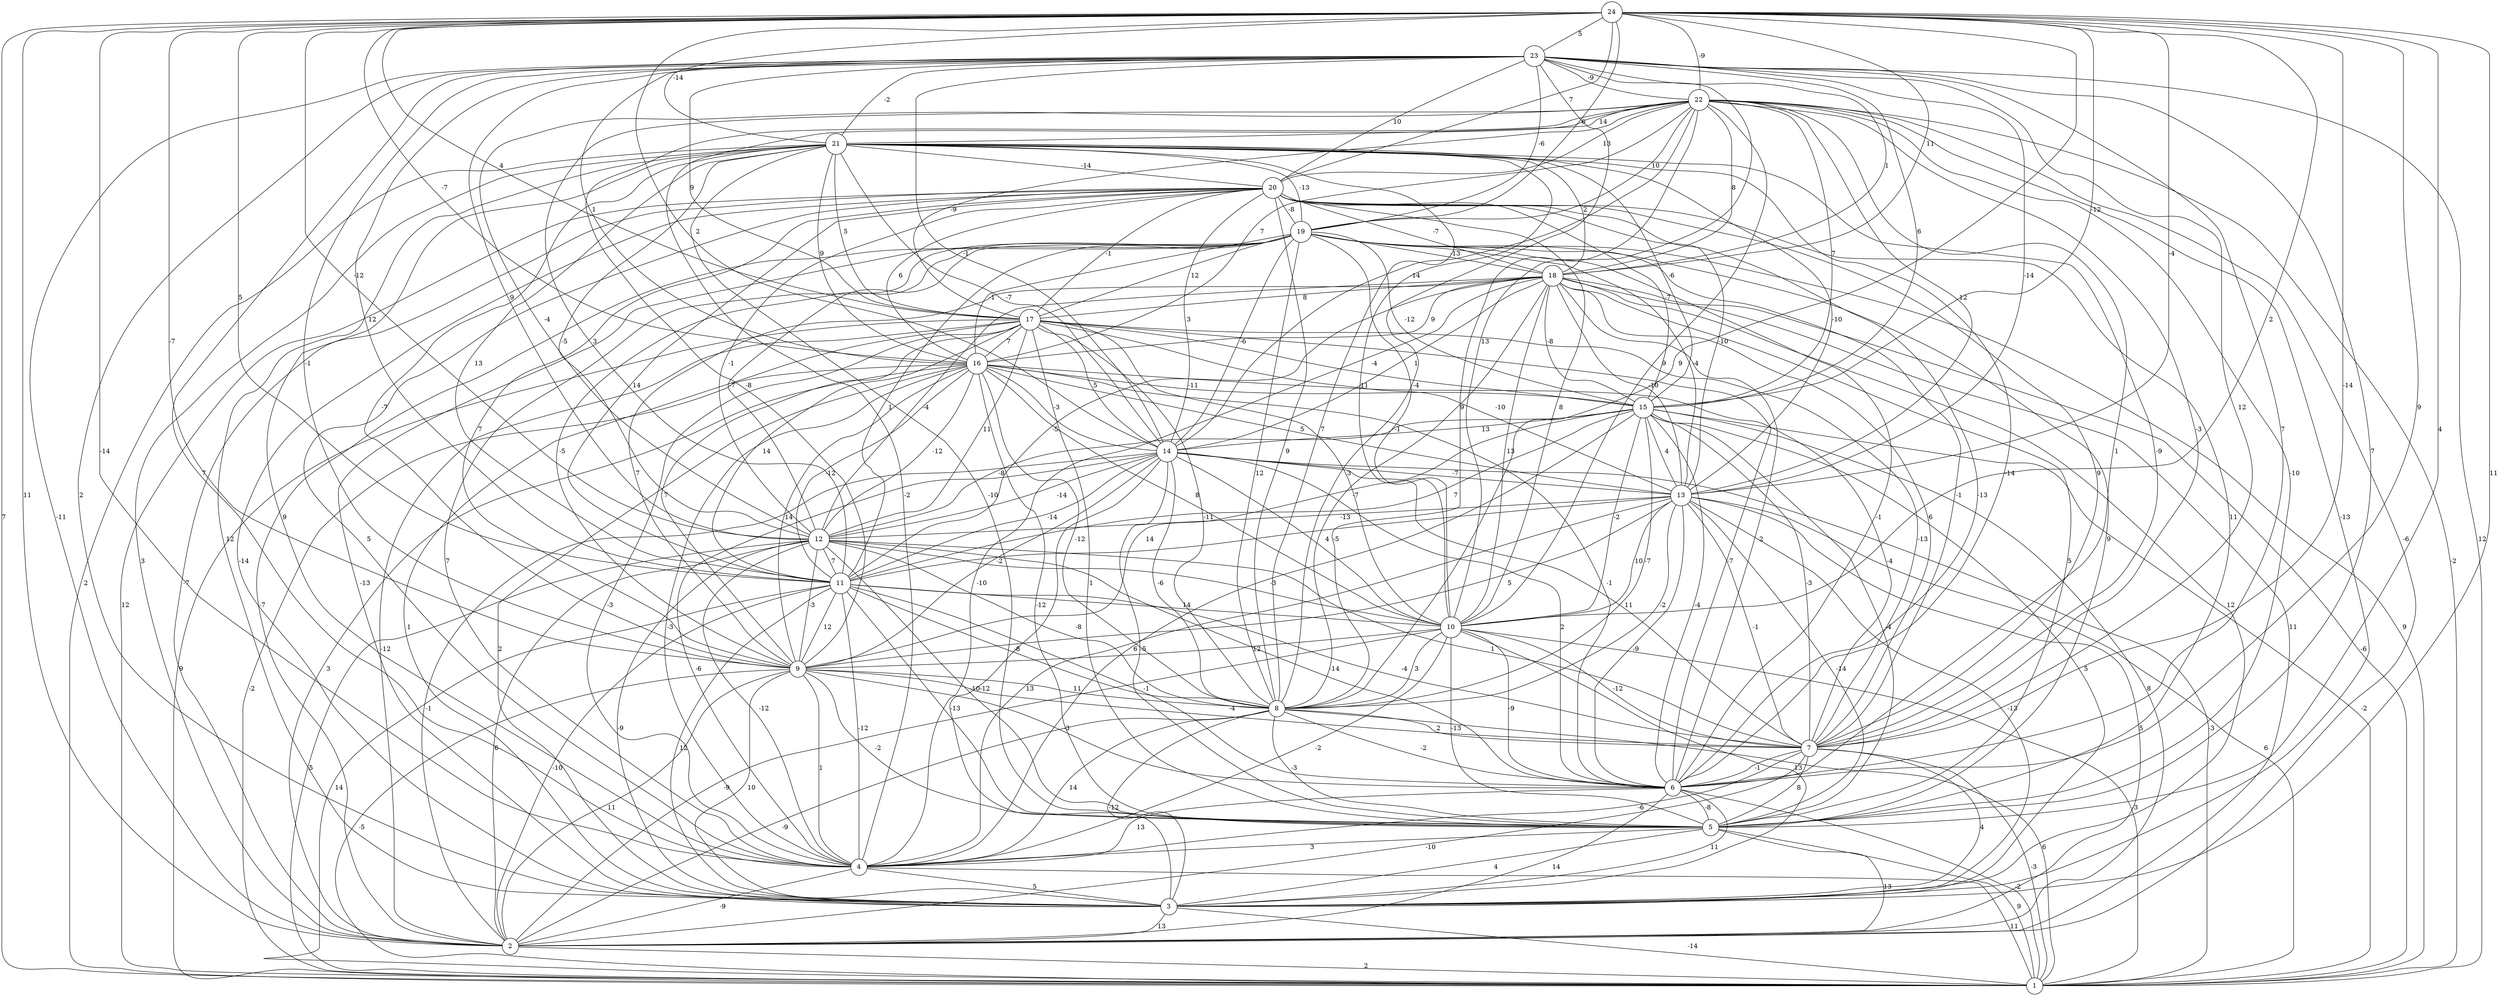graph { 
	 fontname="Helvetica,Arial,sans-serif" 
	 node [shape = circle]; 
	 24 -- 1 [label = "7"];
	 24 -- 2 [label = "11"];
	 24 -- 3 [label = "11"];
	 24 -- 4 [label = "-14"];
	 24 -- 5 [label = "4"];
	 24 -- 6 [label = "9"];
	 24 -- 7 [label = "-14"];
	 24 -- 8 [label = "9"];
	 24 -- 9 [label = "-7"];
	 24 -- 10 [label = "2"];
	 24 -- 11 [label = "5"];
	 24 -- 12 [label = "-12"];
	 24 -- 13 [label = "-4"];
	 24 -- 14 [label = "2"];
	 24 -- 15 [label = "-12"];
	 24 -- 16 [label = "-7"];
	 24 -- 17 [label = "4"];
	 24 -- 18 [label = "11"];
	 24 -- 19 [label = "6"];
	 24 -- 20 [label = "7"];
	 24 -- 21 [label = "-14"];
	 24 -- 22 [label = "-9"];
	 24 -- 23 [label = "5"];
	 23 -- 1 [label = "12"];
	 23 -- 2 [label = "-11"];
	 23 -- 3 [label = "2"];
	 23 -- 4 [label = "7"];
	 23 -- 5 [label = "7"];
	 23 -- 6 [label = "7"];
	 23 -- 7 [label = "12"];
	 23 -- 8 [label = "-4"];
	 23 -- 9 [label = "-1"];
	 23 -- 10 [label = "13"];
	 23 -- 11 [label = "12"];
	 23 -- 12 [label = "9"];
	 23 -- 13 [label = "-14"];
	 23 -- 14 [label = "-1"];
	 23 -- 15 [label = "6"];
	 23 -- 16 [label = "1"];
	 23 -- 17 [label = "9"];
	 23 -- 18 [label = "1"];
	 23 -- 19 [label = "-6"];
	 23 -- 20 [label = "10"];
	 23 -- 21 [label = "-2"];
	 23 -- 22 [label = "-9"];
	 22 -- 1 [label = "-2"];
	 22 -- 2 [label = "-6"];
	 22 -- 3 [label = "-13"];
	 22 -- 4 [label = "-2"];
	 22 -- 5 [label = "-10"];
	 22 -- 6 [label = "1"];
	 22 -- 7 [label = "-3"];
	 22 -- 8 [label = "9"];
	 22 -- 9 [label = "-8"];
	 22 -- 10 [label = "9"];
	 22 -- 11 [label = "3"];
	 22 -- 12 [label = "-4"];
	 22 -- 13 [label = "12"];
	 22 -- 14 [label = "-14"];
	 22 -- 15 [label = "7"];
	 22 -- 16 [label = "7"];
	 22 -- 17 [label = "-9"];
	 22 -- 18 [label = "8"];
	 22 -- 19 [label = "10"];
	 22 -- 20 [label = "13"];
	 22 -- 21 [label = "14"];
	 21 -- 1 [label = "2"];
	 21 -- 2 [label = "3"];
	 21 -- 3 [label = "12"];
	 21 -- 4 [label = "9"];
	 21 -- 5 [label = "-10"];
	 21 -- 6 [label = "-14"];
	 21 -- 7 [label = "-9"];
	 21 -- 8 [label = "7"];
	 21 -- 9 [label = "-7"];
	 21 -- 10 [label = "11"];
	 21 -- 11 [label = "13"];
	 21 -- 12 [label = "-5"];
	 21 -- 13 [label = "-10"];
	 21 -- 14 [label = "-7"];
	 21 -- 15 [label = "-6"];
	 21 -- 16 [label = "9"];
	 21 -- 17 [label = "5"];
	 21 -- 18 [label = "2"];
	 21 -- 19 [label = "-13"];
	 21 -- 20 [label = "-14"];
	 20 -- 1 [label = "12"];
	 20 -- 2 [label = "-7"];
	 20 -- 3 [label = "-14"];
	 20 -- 4 [label = "5"];
	 20 -- 5 [label = "11"];
	 20 -- 6 [label = "-13"];
	 20 -- 7 [label = "9"];
	 20 -- 8 [label = "9"];
	 20 -- 9 [label = "7"];
	 20 -- 10 [label = "8"];
	 20 -- 11 [label = "14"];
	 20 -- 12 [label = "-1"];
	 20 -- 13 [label = "-10"];
	 20 -- 14 [label = "3"];
	 20 -- 15 [label = "-7"];
	 20 -- 16 [label = "6"];
	 20 -- 17 [label = "-1"];
	 20 -- 18 [label = "-7"];
	 20 -- 19 [label = "-8"];
	 19 -- 1 [label = "9"];
	 19 -- 2 [label = "-7"];
	 19 -- 3 [label = "-13"];
	 19 -- 4 [label = "7"];
	 19 -- 5 [label = "9"];
	 19 -- 6 [label = "-1"];
	 19 -- 7 [label = "-1"];
	 19 -- 8 [label = "12"];
	 19 -- 9 [label = "-5"];
	 19 -- 10 [label = "-1"];
	 19 -- 11 [label = "1"];
	 19 -- 12 [label = "-7"];
	 19 -- 13 [label = "-4"];
	 19 -- 14 [label = "-6"];
	 19 -- 15 [label = "-12"];
	 19 -- 16 [label = "-1"];
	 19 -- 17 [label = "12"];
	 19 -- 18 [label = "-13"];
	 18 -- 1 [label = "-6"];
	 18 -- 2 [label = "11"];
	 18 -- 3 [label = "12"];
	 18 -- 4 [label = "-10"];
	 18 -- 5 [label = "5"];
	 18 -- 6 [label = "-2"];
	 18 -- 7 [label = "6"];
	 18 -- 8 [label = "-7"];
	 18 -- 9 [label = "7"];
	 18 -- 10 [label = "13"];
	 18 -- 11 [label = "-5"];
	 18 -- 12 [label = "-4"];
	 18 -- 13 [label = "-10"];
	 18 -- 14 [label = "1"];
	 18 -- 15 [label = "-8"];
	 18 -- 16 [label = "9"];
	 18 -- 17 [label = "8"];
	 17 -- 1 [label = "9"];
	 17 -- 2 [label = "-12"];
	 17 -- 3 [label = "1"];
	 17 -- 4 [label = "-3"];
	 17 -- 5 [label = "1"];
	 17 -- 6 [label = "-7"];
	 17 -- 7 [label = "-13"];
	 17 -- 8 [label = "-11"];
	 17 -- 9 [label = "7"];
	 17 -- 10 [label = "3"];
	 17 -- 11 [label = "14"];
	 17 -- 12 [label = "11"];
	 17 -- 13 [label = "-10"];
	 17 -- 14 [label = "5"];
	 17 -- 15 [label = "-4"];
	 17 -- 16 [label = "7"];
	 16 -- 1 [label = "-2"];
	 16 -- 2 [label = "3"];
	 16 -- 3 [label = "2"];
	 16 -- 4 [label = "-3"];
	 16 -- 5 [label = "-12"];
	 16 -- 6 [label = "-1"];
	 16 -- 7 [label = "-4"];
	 16 -- 8 [label = "-12"];
	 16 -- 9 [label = "14"];
	 16 -- 10 [label = "8"];
	 16 -- 11 [label = "-12"];
	 16 -- 12 [label = "-12"];
	 16 -- 13 [label = "5"];
	 16 -- 14 [label = "-3"];
	 16 -- 15 [label = "-11"];
	 15 -- 1 [label = "-2"];
	 15 -- 2 [label = "8"];
	 15 -- 3 [label = "5"];
	 15 -- 4 [label = "6"];
	 15 -- 5 [label = "-4"];
	 15 -- 6 [label = "-4"];
	 15 -- 7 [label = "-3"];
	 15 -- 8 [label = "-7"];
	 15 -- 9 [label = "14"];
	 15 -- 10 [label = "-2"];
	 15 -- 11 [label = "7"];
	 15 -- 12 [label = "-8"];
	 15 -- 13 [label = "4"];
	 15 -- 14 [label = "13"];
	 14 -- 1 [label = "-3"];
	 14 -- 2 [label = "-1"];
	 14 -- 3 [label = "-12"];
	 14 -- 4 [label = "-6"];
	 14 -- 5 [label = "-5"];
	 14 -- 6 [label = "2"];
	 14 -- 7 [label = "11"];
	 14 -- 8 [label = "-6"];
	 14 -- 9 [label = "-2"];
	 14 -- 10 [label = "4"];
	 14 -- 11 [label = "-14"];
	 14 -- 12 [label = "-14"];
	 14 -- 13 [label = "-7"];
	 13 -- 1 [label = "6"];
	 13 -- 2 [label = "5"];
	 13 -- 3 [label = "-13"];
	 13 -- 4 [label = "13"];
	 13 -- 5 [label = "-14"];
	 13 -- 6 [label = "-9"];
	 13 -- 7 [label = "-1"];
	 13 -- 8 [label = "-2"];
	 13 -- 9 [label = "5"];
	 13 -- 10 [label = "10"];
	 13 -- 11 [label = "-5"];
	 13 -- 12 [label = "-13"];
	 12 -- 1 [label = "5"];
	 12 -- 2 [label = "6"];
	 12 -- 3 [label = "-9"];
	 12 -- 4 [label = "-12"];
	 12 -- 5 [label = "-10"];
	 12 -- 6 [label = "-14"];
	 12 -- 7 [label = "1"];
	 12 -- 8 [label = "-8"];
	 12 -- 9 [label = "-3"];
	 12 -- 10 [label = "-3"];
	 12 -- 11 [label = "7"];
	 11 -- 1 [label = "14"];
	 11 -- 2 [label = "-10"];
	 11 -- 3 [label = "12"];
	 11 -- 4 [label = "-12"];
	 11 -- 5 [label = "-13"];
	 11 -- 6 [label = "-1"];
	 11 -- 7 [label = "-4"];
	 11 -- 8 [label = "-8"];
	 11 -- 9 [label = "12"];
	 11 -- 10 [label = "14"];
	 10 -- 1 [label = "-3"];
	 10 -- 2 [label = "-9"];
	 10 -- 3 [label = "13"];
	 10 -- 4 [label = "-2"];
	 10 -- 5 [label = "-13"];
	 10 -- 6 [label = "-9"];
	 10 -- 7 [label = "-12"];
	 10 -- 8 [label = "3"];
	 10 -- 9 [label = "12"];
	 9 -- 1 [label = "-5"];
	 9 -- 2 [label = "11"];
	 9 -- 3 [label = "10"];
	 9 -- 4 [label = "1"];
	 9 -- 5 [label = "-2"];
	 9 -- 6 [label = "-3"];
	 9 -- 7 [label = "-4"];
	 9 -- 8 [label = "11"];
	 8 -- 1 [label = "6"];
	 8 -- 2 [label = "-9"];
	 8 -- 3 [label = "-12"];
	 8 -- 4 [label = "14"];
	 8 -- 5 [label = "-3"];
	 8 -- 6 [label = "-2"];
	 8 -- 7 [label = "2"];
	 7 -- 1 [label = "-3"];
	 7 -- 2 [label = "-10"];
	 7 -- 3 [label = "4"];
	 7 -- 4 [label = "-6"];
	 7 -- 5 [label = "8"];
	 7 -- 6 [label = "-1"];
	 6 -- 1 [label = "-2"];
	 6 -- 2 [label = "14"];
	 6 -- 3 [label = "11"];
	 6 -- 4 [label = "13"];
	 6 -- 5 [label = "-8"];
	 5 -- 1 [label = "9"];
	 5 -- 2 [label = "13"];
	 5 -- 3 [label = "4"];
	 5 -- 4 [label = "3"];
	 4 -- 1 [label = "11"];
	 4 -- 2 [label = "-9"];
	 4 -- 3 [label = "5"];
	 3 -- 1 [label = "-14"];
	 3 -- 2 [label = "13"];
	 2 -- 1 [label = "2"];
	 1;
	 2;
	 3;
	 4;
	 5;
	 6;
	 7;
	 8;
	 9;
	 10;
	 11;
	 12;
	 13;
	 14;
	 15;
	 16;
	 17;
	 18;
	 19;
	 20;
	 21;
	 22;
	 23;
	 24;
}

